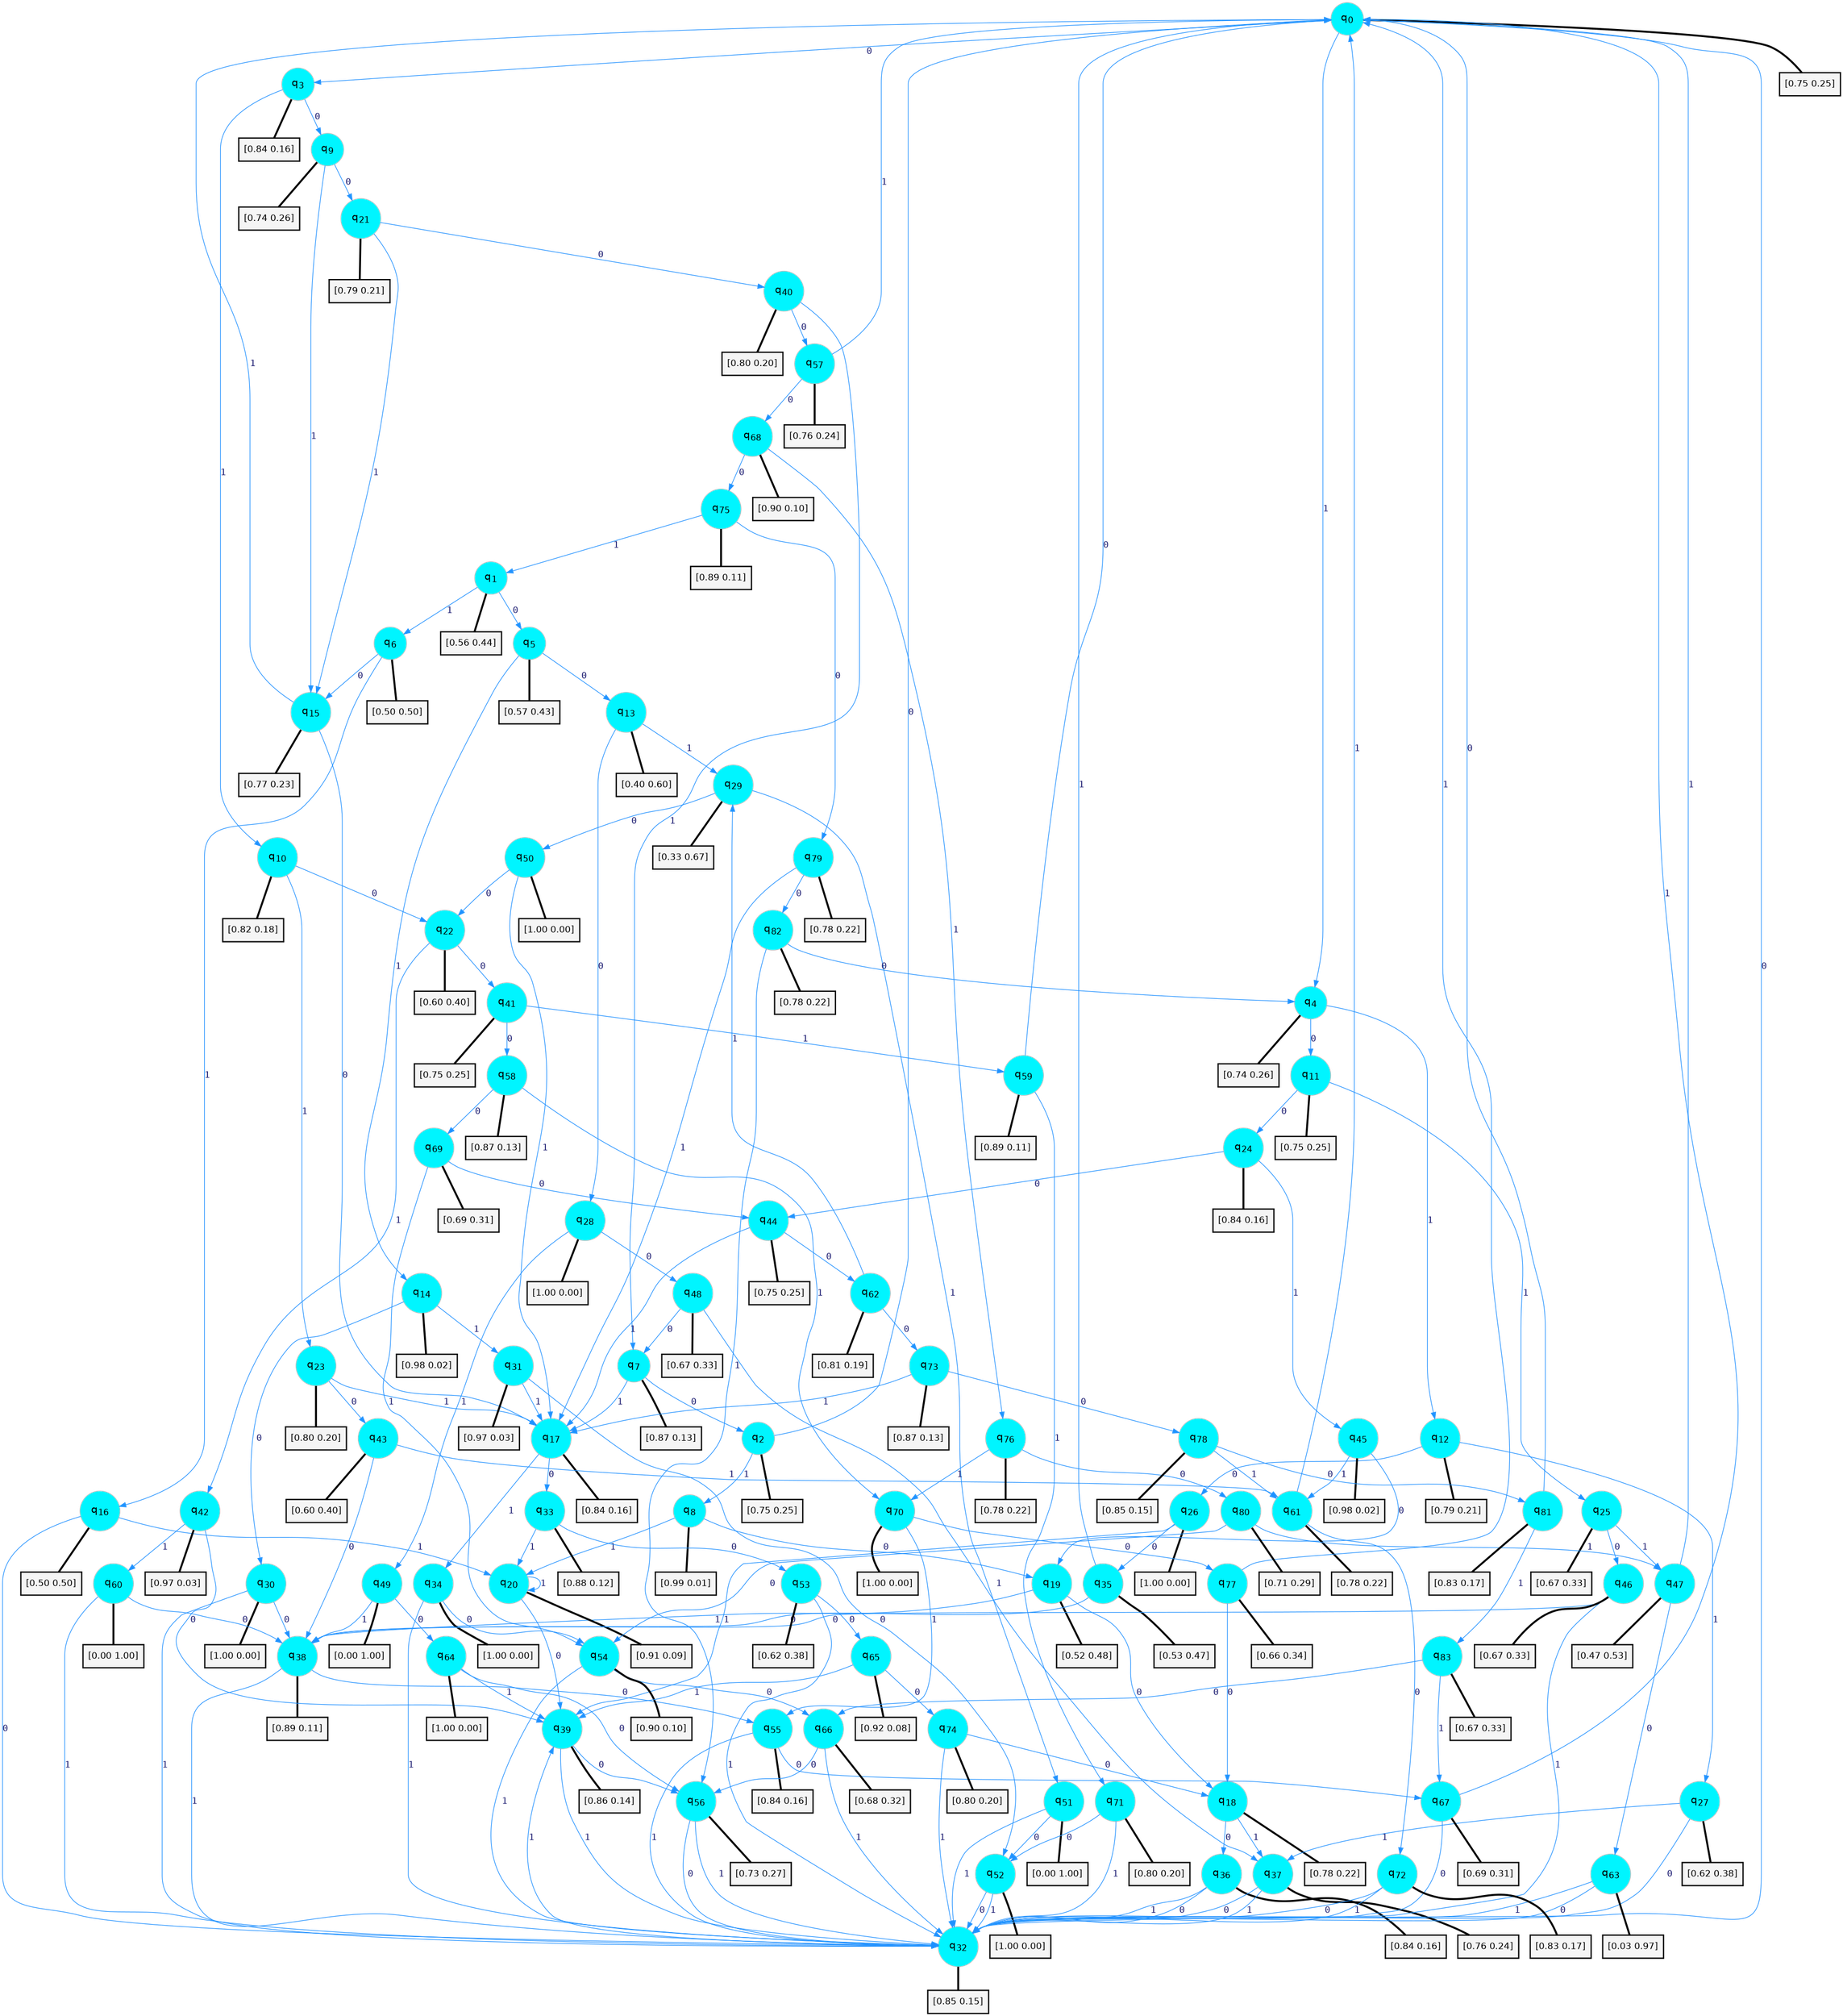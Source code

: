 digraph G {
graph [
bgcolor=transparent, dpi=300, rankdir=TD, size="40,25"];
node [
color=gray, fillcolor=turquoise1, fontcolor=black, fontname=Helvetica, fontsize=16, fontweight=bold, shape=circle, style=filled];
edge [
arrowsize=1, color=dodgerblue1, fontcolor=midnightblue, fontname=courier, fontweight=bold, penwidth=1, style=solid, weight=20];
0[label=<q<SUB>0</SUB>>];
1[label=<q<SUB>1</SUB>>];
2[label=<q<SUB>2</SUB>>];
3[label=<q<SUB>3</SUB>>];
4[label=<q<SUB>4</SUB>>];
5[label=<q<SUB>5</SUB>>];
6[label=<q<SUB>6</SUB>>];
7[label=<q<SUB>7</SUB>>];
8[label=<q<SUB>8</SUB>>];
9[label=<q<SUB>9</SUB>>];
10[label=<q<SUB>10</SUB>>];
11[label=<q<SUB>11</SUB>>];
12[label=<q<SUB>12</SUB>>];
13[label=<q<SUB>13</SUB>>];
14[label=<q<SUB>14</SUB>>];
15[label=<q<SUB>15</SUB>>];
16[label=<q<SUB>16</SUB>>];
17[label=<q<SUB>17</SUB>>];
18[label=<q<SUB>18</SUB>>];
19[label=<q<SUB>19</SUB>>];
20[label=<q<SUB>20</SUB>>];
21[label=<q<SUB>21</SUB>>];
22[label=<q<SUB>22</SUB>>];
23[label=<q<SUB>23</SUB>>];
24[label=<q<SUB>24</SUB>>];
25[label=<q<SUB>25</SUB>>];
26[label=<q<SUB>26</SUB>>];
27[label=<q<SUB>27</SUB>>];
28[label=<q<SUB>28</SUB>>];
29[label=<q<SUB>29</SUB>>];
30[label=<q<SUB>30</SUB>>];
31[label=<q<SUB>31</SUB>>];
32[label=<q<SUB>32</SUB>>];
33[label=<q<SUB>33</SUB>>];
34[label=<q<SUB>34</SUB>>];
35[label=<q<SUB>35</SUB>>];
36[label=<q<SUB>36</SUB>>];
37[label=<q<SUB>37</SUB>>];
38[label=<q<SUB>38</SUB>>];
39[label=<q<SUB>39</SUB>>];
40[label=<q<SUB>40</SUB>>];
41[label=<q<SUB>41</SUB>>];
42[label=<q<SUB>42</SUB>>];
43[label=<q<SUB>43</SUB>>];
44[label=<q<SUB>44</SUB>>];
45[label=<q<SUB>45</SUB>>];
46[label=<q<SUB>46</SUB>>];
47[label=<q<SUB>47</SUB>>];
48[label=<q<SUB>48</SUB>>];
49[label=<q<SUB>49</SUB>>];
50[label=<q<SUB>50</SUB>>];
51[label=<q<SUB>51</SUB>>];
52[label=<q<SUB>52</SUB>>];
53[label=<q<SUB>53</SUB>>];
54[label=<q<SUB>54</SUB>>];
55[label=<q<SUB>55</SUB>>];
56[label=<q<SUB>56</SUB>>];
57[label=<q<SUB>57</SUB>>];
58[label=<q<SUB>58</SUB>>];
59[label=<q<SUB>59</SUB>>];
60[label=<q<SUB>60</SUB>>];
61[label=<q<SUB>61</SUB>>];
62[label=<q<SUB>62</SUB>>];
63[label=<q<SUB>63</SUB>>];
64[label=<q<SUB>64</SUB>>];
65[label=<q<SUB>65</SUB>>];
66[label=<q<SUB>66</SUB>>];
67[label=<q<SUB>67</SUB>>];
68[label=<q<SUB>68</SUB>>];
69[label=<q<SUB>69</SUB>>];
70[label=<q<SUB>70</SUB>>];
71[label=<q<SUB>71</SUB>>];
72[label=<q<SUB>72</SUB>>];
73[label=<q<SUB>73</SUB>>];
74[label=<q<SUB>74</SUB>>];
75[label=<q<SUB>75</SUB>>];
76[label=<q<SUB>76</SUB>>];
77[label=<q<SUB>77</SUB>>];
78[label=<q<SUB>78</SUB>>];
79[label=<q<SUB>79</SUB>>];
80[label=<q<SUB>80</SUB>>];
81[label=<q<SUB>81</SUB>>];
82[label=<q<SUB>82</SUB>>];
83[label=<q<SUB>83</SUB>>];
84[label="[0.75 0.25]", shape=box,fontcolor=black, fontname=Helvetica, fontsize=14, penwidth=2, fillcolor=whitesmoke,color=black];
85[label="[0.56 0.44]", shape=box,fontcolor=black, fontname=Helvetica, fontsize=14, penwidth=2, fillcolor=whitesmoke,color=black];
86[label="[0.75 0.25]", shape=box,fontcolor=black, fontname=Helvetica, fontsize=14, penwidth=2, fillcolor=whitesmoke,color=black];
87[label="[0.84 0.16]", shape=box,fontcolor=black, fontname=Helvetica, fontsize=14, penwidth=2, fillcolor=whitesmoke,color=black];
88[label="[0.74 0.26]", shape=box,fontcolor=black, fontname=Helvetica, fontsize=14, penwidth=2, fillcolor=whitesmoke,color=black];
89[label="[0.57 0.43]", shape=box,fontcolor=black, fontname=Helvetica, fontsize=14, penwidth=2, fillcolor=whitesmoke,color=black];
90[label="[0.50 0.50]", shape=box,fontcolor=black, fontname=Helvetica, fontsize=14, penwidth=2, fillcolor=whitesmoke,color=black];
91[label="[0.87 0.13]", shape=box,fontcolor=black, fontname=Helvetica, fontsize=14, penwidth=2, fillcolor=whitesmoke,color=black];
92[label="[0.99 0.01]", shape=box,fontcolor=black, fontname=Helvetica, fontsize=14, penwidth=2, fillcolor=whitesmoke,color=black];
93[label="[0.74 0.26]", shape=box,fontcolor=black, fontname=Helvetica, fontsize=14, penwidth=2, fillcolor=whitesmoke,color=black];
94[label="[0.82 0.18]", shape=box,fontcolor=black, fontname=Helvetica, fontsize=14, penwidth=2, fillcolor=whitesmoke,color=black];
95[label="[0.75 0.25]", shape=box,fontcolor=black, fontname=Helvetica, fontsize=14, penwidth=2, fillcolor=whitesmoke,color=black];
96[label="[0.79 0.21]", shape=box,fontcolor=black, fontname=Helvetica, fontsize=14, penwidth=2, fillcolor=whitesmoke,color=black];
97[label="[0.40 0.60]", shape=box,fontcolor=black, fontname=Helvetica, fontsize=14, penwidth=2, fillcolor=whitesmoke,color=black];
98[label="[0.98 0.02]", shape=box,fontcolor=black, fontname=Helvetica, fontsize=14, penwidth=2, fillcolor=whitesmoke,color=black];
99[label="[0.77 0.23]", shape=box,fontcolor=black, fontname=Helvetica, fontsize=14, penwidth=2, fillcolor=whitesmoke,color=black];
100[label="[0.50 0.50]", shape=box,fontcolor=black, fontname=Helvetica, fontsize=14, penwidth=2, fillcolor=whitesmoke,color=black];
101[label="[0.84 0.16]", shape=box,fontcolor=black, fontname=Helvetica, fontsize=14, penwidth=2, fillcolor=whitesmoke,color=black];
102[label="[0.78 0.22]", shape=box,fontcolor=black, fontname=Helvetica, fontsize=14, penwidth=2, fillcolor=whitesmoke,color=black];
103[label="[0.52 0.48]", shape=box,fontcolor=black, fontname=Helvetica, fontsize=14, penwidth=2, fillcolor=whitesmoke,color=black];
104[label="[0.91 0.09]", shape=box,fontcolor=black, fontname=Helvetica, fontsize=14, penwidth=2, fillcolor=whitesmoke,color=black];
105[label="[0.79 0.21]", shape=box,fontcolor=black, fontname=Helvetica, fontsize=14, penwidth=2, fillcolor=whitesmoke,color=black];
106[label="[0.60 0.40]", shape=box,fontcolor=black, fontname=Helvetica, fontsize=14, penwidth=2, fillcolor=whitesmoke,color=black];
107[label="[0.80 0.20]", shape=box,fontcolor=black, fontname=Helvetica, fontsize=14, penwidth=2, fillcolor=whitesmoke,color=black];
108[label="[0.84 0.16]", shape=box,fontcolor=black, fontname=Helvetica, fontsize=14, penwidth=2, fillcolor=whitesmoke,color=black];
109[label="[0.67 0.33]", shape=box,fontcolor=black, fontname=Helvetica, fontsize=14, penwidth=2, fillcolor=whitesmoke,color=black];
110[label="[1.00 0.00]", shape=box,fontcolor=black, fontname=Helvetica, fontsize=14, penwidth=2, fillcolor=whitesmoke,color=black];
111[label="[0.62 0.38]", shape=box,fontcolor=black, fontname=Helvetica, fontsize=14, penwidth=2, fillcolor=whitesmoke,color=black];
112[label="[1.00 0.00]", shape=box,fontcolor=black, fontname=Helvetica, fontsize=14, penwidth=2, fillcolor=whitesmoke,color=black];
113[label="[0.33 0.67]", shape=box,fontcolor=black, fontname=Helvetica, fontsize=14, penwidth=2, fillcolor=whitesmoke,color=black];
114[label="[1.00 0.00]", shape=box,fontcolor=black, fontname=Helvetica, fontsize=14, penwidth=2, fillcolor=whitesmoke,color=black];
115[label="[0.97 0.03]", shape=box,fontcolor=black, fontname=Helvetica, fontsize=14, penwidth=2, fillcolor=whitesmoke,color=black];
116[label="[0.85 0.15]", shape=box,fontcolor=black, fontname=Helvetica, fontsize=14, penwidth=2, fillcolor=whitesmoke,color=black];
117[label="[0.88 0.12]", shape=box,fontcolor=black, fontname=Helvetica, fontsize=14, penwidth=2, fillcolor=whitesmoke,color=black];
118[label="[1.00 0.00]", shape=box,fontcolor=black, fontname=Helvetica, fontsize=14, penwidth=2, fillcolor=whitesmoke,color=black];
119[label="[0.53 0.47]", shape=box,fontcolor=black, fontname=Helvetica, fontsize=14, penwidth=2, fillcolor=whitesmoke,color=black];
120[label="[0.84 0.16]", shape=box,fontcolor=black, fontname=Helvetica, fontsize=14, penwidth=2, fillcolor=whitesmoke,color=black];
121[label="[0.76 0.24]", shape=box,fontcolor=black, fontname=Helvetica, fontsize=14, penwidth=2, fillcolor=whitesmoke,color=black];
122[label="[0.89 0.11]", shape=box,fontcolor=black, fontname=Helvetica, fontsize=14, penwidth=2, fillcolor=whitesmoke,color=black];
123[label="[0.86 0.14]", shape=box,fontcolor=black, fontname=Helvetica, fontsize=14, penwidth=2, fillcolor=whitesmoke,color=black];
124[label="[0.80 0.20]", shape=box,fontcolor=black, fontname=Helvetica, fontsize=14, penwidth=2, fillcolor=whitesmoke,color=black];
125[label="[0.75 0.25]", shape=box,fontcolor=black, fontname=Helvetica, fontsize=14, penwidth=2, fillcolor=whitesmoke,color=black];
126[label="[0.97 0.03]", shape=box,fontcolor=black, fontname=Helvetica, fontsize=14, penwidth=2, fillcolor=whitesmoke,color=black];
127[label="[0.60 0.40]", shape=box,fontcolor=black, fontname=Helvetica, fontsize=14, penwidth=2, fillcolor=whitesmoke,color=black];
128[label="[0.75 0.25]", shape=box,fontcolor=black, fontname=Helvetica, fontsize=14, penwidth=2, fillcolor=whitesmoke,color=black];
129[label="[0.98 0.02]", shape=box,fontcolor=black, fontname=Helvetica, fontsize=14, penwidth=2, fillcolor=whitesmoke,color=black];
130[label="[0.67 0.33]", shape=box,fontcolor=black, fontname=Helvetica, fontsize=14, penwidth=2, fillcolor=whitesmoke,color=black];
131[label="[0.47 0.53]", shape=box,fontcolor=black, fontname=Helvetica, fontsize=14, penwidth=2, fillcolor=whitesmoke,color=black];
132[label="[0.67 0.33]", shape=box,fontcolor=black, fontname=Helvetica, fontsize=14, penwidth=2, fillcolor=whitesmoke,color=black];
133[label="[0.00 1.00]", shape=box,fontcolor=black, fontname=Helvetica, fontsize=14, penwidth=2, fillcolor=whitesmoke,color=black];
134[label="[1.00 0.00]", shape=box,fontcolor=black, fontname=Helvetica, fontsize=14, penwidth=2, fillcolor=whitesmoke,color=black];
135[label="[0.00 1.00]", shape=box,fontcolor=black, fontname=Helvetica, fontsize=14, penwidth=2, fillcolor=whitesmoke,color=black];
136[label="[1.00 0.00]", shape=box,fontcolor=black, fontname=Helvetica, fontsize=14, penwidth=2, fillcolor=whitesmoke,color=black];
137[label="[0.62 0.38]", shape=box,fontcolor=black, fontname=Helvetica, fontsize=14, penwidth=2, fillcolor=whitesmoke,color=black];
138[label="[0.90 0.10]", shape=box,fontcolor=black, fontname=Helvetica, fontsize=14, penwidth=2, fillcolor=whitesmoke,color=black];
139[label="[0.84 0.16]", shape=box,fontcolor=black, fontname=Helvetica, fontsize=14, penwidth=2, fillcolor=whitesmoke,color=black];
140[label="[0.73 0.27]", shape=box,fontcolor=black, fontname=Helvetica, fontsize=14, penwidth=2, fillcolor=whitesmoke,color=black];
141[label="[0.76 0.24]", shape=box,fontcolor=black, fontname=Helvetica, fontsize=14, penwidth=2, fillcolor=whitesmoke,color=black];
142[label="[0.87 0.13]", shape=box,fontcolor=black, fontname=Helvetica, fontsize=14, penwidth=2, fillcolor=whitesmoke,color=black];
143[label="[0.89 0.11]", shape=box,fontcolor=black, fontname=Helvetica, fontsize=14, penwidth=2, fillcolor=whitesmoke,color=black];
144[label="[0.00 1.00]", shape=box,fontcolor=black, fontname=Helvetica, fontsize=14, penwidth=2, fillcolor=whitesmoke,color=black];
145[label="[0.78 0.22]", shape=box,fontcolor=black, fontname=Helvetica, fontsize=14, penwidth=2, fillcolor=whitesmoke,color=black];
146[label="[0.81 0.19]", shape=box,fontcolor=black, fontname=Helvetica, fontsize=14, penwidth=2, fillcolor=whitesmoke,color=black];
147[label="[0.03 0.97]", shape=box,fontcolor=black, fontname=Helvetica, fontsize=14, penwidth=2, fillcolor=whitesmoke,color=black];
148[label="[1.00 0.00]", shape=box,fontcolor=black, fontname=Helvetica, fontsize=14, penwidth=2, fillcolor=whitesmoke,color=black];
149[label="[0.92 0.08]", shape=box,fontcolor=black, fontname=Helvetica, fontsize=14, penwidth=2, fillcolor=whitesmoke,color=black];
150[label="[0.68 0.32]", shape=box,fontcolor=black, fontname=Helvetica, fontsize=14, penwidth=2, fillcolor=whitesmoke,color=black];
151[label="[0.69 0.31]", shape=box,fontcolor=black, fontname=Helvetica, fontsize=14, penwidth=2, fillcolor=whitesmoke,color=black];
152[label="[0.90 0.10]", shape=box,fontcolor=black, fontname=Helvetica, fontsize=14, penwidth=2, fillcolor=whitesmoke,color=black];
153[label="[0.69 0.31]", shape=box,fontcolor=black, fontname=Helvetica, fontsize=14, penwidth=2, fillcolor=whitesmoke,color=black];
154[label="[1.00 0.00]", shape=box,fontcolor=black, fontname=Helvetica, fontsize=14, penwidth=2, fillcolor=whitesmoke,color=black];
155[label="[0.80 0.20]", shape=box,fontcolor=black, fontname=Helvetica, fontsize=14, penwidth=2, fillcolor=whitesmoke,color=black];
156[label="[0.83 0.17]", shape=box,fontcolor=black, fontname=Helvetica, fontsize=14, penwidth=2, fillcolor=whitesmoke,color=black];
157[label="[0.87 0.13]", shape=box,fontcolor=black, fontname=Helvetica, fontsize=14, penwidth=2, fillcolor=whitesmoke,color=black];
158[label="[0.80 0.20]", shape=box,fontcolor=black, fontname=Helvetica, fontsize=14, penwidth=2, fillcolor=whitesmoke,color=black];
159[label="[0.89 0.11]", shape=box,fontcolor=black, fontname=Helvetica, fontsize=14, penwidth=2, fillcolor=whitesmoke,color=black];
160[label="[0.78 0.22]", shape=box,fontcolor=black, fontname=Helvetica, fontsize=14, penwidth=2, fillcolor=whitesmoke,color=black];
161[label="[0.66 0.34]", shape=box,fontcolor=black, fontname=Helvetica, fontsize=14, penwidth=2, fillcolor=whitesmoke,color=black];
162[label="[0.85 0.15]", shape=box,fontcolor=black, fontname=Helvetica, fontsize=14, penwidth=2, fillcolor=whitesmoke,color=black];
163[label="[0.78 0.22]", shape=box,fontcolor=black, fontname=Helvetica, fontsize=14, penwidth=2, fillcolor=whitesmoke,color=black];
164[label="[0.71 0.29]", shape=box,fontcolor=black, fontname=Helvetica, fontsize=14, penwidth=2, fillcolor=whitesmoke,color=black];
165[label="[0.83 0.17]", shape=box,fontcolor=black, fontname=Helvetica, fontsize=14, penwidth=2, fillcolor=whitesmoke,color=black];
166[label="[0.78 0.22]", shape=box,fontcolor=black, fontname=Helvetica, fontsize=14, penwidth=2, fillcolor=whitesmoke,color=black];
167[label="[0.67 0.33]", shape=box,fontcolor=black, fontname=Helvetica, fontsize=14, penwidth=2, fillcolor=whitesmoke,color=black];
0->3 [label=0];
0->4 [label=1];
0->84 [arrowhead=none, penwidth=3,color=black];
1->5 [label=0];
1->6 [label=1];
1->85 [arrowhead=none, penwidth=3,color=black];
2->0 [label=0];
2->8 [label=1];
2->86 [arrowhead=none, penwidth=3,color=black];
3->9 [label=0];
3->10 [label=1];
3->87 [arrowhead=none, penwidth=3,color=black];
4->11 [label=0];
4->12 [label=1];
4->88 [arrowhead=none, penwidth=3,color=black];
5->13 [label=0];
5->14 [label=1];
5->89 [arrowhead=none, penwidth=3,color=black];
6->15 [label=0];
6->16 [label=1];
6->90 [arrowhead=none, penwidth=3,color=black];
7->2 [label=0];
7->17 [label=1];
7->91 [arrowhead=none, penwidth=3,color=black];
8->19 [label=0];
8->20 [label=1];
8->92 [arrowhead=none, penwidth=3,color=black];
9->21 [label=0];
9->15 [label=1];
9->93 [arrowhead=none, penwidth=3,color=black];
10->22 [label=0];
10->23 [label=1];
10->94 [arrowhead=none, penwidth=3,color=black];
11->24 [label=0];
11->25 [label=1];
11->95 [arrowhead=none, penwidth=3,color=black];
12->26 [label=0];
12->27 [label=1];
12->96 [arrowhead=none, penwidth=3,color=black];
13->28 [label=0];
13->29 [label=1];
13->97 [arrowhead=none, penwidth=3,color=black];
14->30 [label=0];
14->31 [label=1];
14->98 [arrowhead=none, penwidth=3,color=black];
15->17 [label=0];
15->0 [label=1];
15->99 [arrowhead=none, penwidth=3,color=black];
16->32 [label=0];
16->20 [label=1];
16->100 [arrowhead=none, penwidth=3,color=black];
17->33 [label=0];
17->34 [label=1];
17->101 [arrowhead=none, penwidth=3,color=black];
18->36 [label=0];
18->37 [label=1];
18->102 [arrowhead=none, penwidth=3,color=black];
19->18 [label=0];
19->38 [label=1];
19->103 [arrowhead=none, penwidth=3,color=black];
20->39 [label=0];
20->20 [label=1];
20->104 [arrowhead=none, penwidth=3,color=black];
21->40 [label=0];
21->15 [label=1];
21->105 [arrowhead=none, penwidth=3,color=black];
22->41 [label=0];
22->42 [label=1];
22->106 [arrowhead=none, penwidth=3,color=black];
23->43 [label=0];
23->17 [label=1];
23->107 [arrowhead=none, penwidth=3,color=black];
24->44 [label=0];
24->45 [label=1];
24->108 [arrowhead=none, penwidth=3,color=black];
25->46 [label=0];
25->47 [label=1];
25->109 [arrowhead=none, penwidth=3,color=black];
26->35 [label=0];
26->39 [label=1];
26->110 [arrowhead=none, penwidth=3,color=black];
27->32 [label=0];
27->37 [label=1];
27->111 [arrowhead=none, penwidth=3,color=black];
28->48 [label=0];
28->49 [label=1];
28->112 [arrowhead=none, penwidth=3,color=black];
29->50 [label=0];
29->51 [label=1];
29->113 [arrowhead=none, penwidth=3,color=black];
30->38 [label=0];
30->32 [label=1];
30->114 [arrowhead=none, penwidth=3,color=black];
31->52 [label=0];
31->17 [label=1];
31->115 [arrowhead=none, penwidth=3,color=black];
32->0 [label=0];
32->39 [label=1];
32->116 [arrowhead=none, penwidth=3,color=black];
33->53 [label=0];
33->20 [label=1];
33->117 [arrowhead=none, penwidth=3,color=black];
34->54 [label=0];
34->32 [label=1];
34->118 [arrowhead=none, penwidth=3,color=black];
35->38 [label=0];
35->0 [label=1];
35->119 [arrowhead=none, penwidth=3,color=black];
36->32 [label=0];
36->32 [label=1];
36->120 [arrowhead=none, penwidth=3,color=black];
37->32 [label=0];
37->32 [label=1];
37->121 [arrowhead=none, penwidth=3,color=black];
38->55 [label=0];
38->32 [label=1];
38->122 [arrowhead=none, penwidth=3,color=black];
39->56 [label=0];
39->32 [label=1];
39->123 [arrowhead=none, penwidth=3,color=black];
40->57 [label=0];
40->7 [label=1];
40->124 [arrowhead=none, penwidth=3,color=black];
41->58 [label=0];
41->59 [label=1];
41->125 [arrowhead=none, penwidth=3,color=black];
42->39 [label=0];
42->60 [label=1];
42->126 [arrowhead=none, penwidth=3,color=black];
43->38 [label=0];
43->61 [label=1];
43->127 [arrowhead=none, penwidth=3,color=black];
44->62 [label=0];
44->17 [label=1];
44->128 [arrowhead=none, penwidth=3,color=black];
45->19 [label=0];
45->61 [label=1];
45->129 [arrowhead=none, penwidth=3,color=black];
46->38 [label=0];
46->32 [label=1];
46->130 [arrowhead=none, penwidth=3,color=black];
47->63 [label=0];
47->0 [label=1];
47->131 [arrowhead=none, penwidth=3,color=black];
48->7 [label=0];
48->37 [label=1];
48->132 [arrowhead=none, penwidth=3,color=black];
49->64 [label=0];
49->38 [label=1];
49->133 [arrowhead=none, penwidth=3,color=black];
50->22 [label=0];
50->17 [label=1];
50->134 [arrowhead=none, penwidth=3,color=black];
51->52 [label=0];
51->32 [label=1];
51->135 [arrowhead=none, penwidth=3,color=black];
52->32 [label=0];
52->32 [label=1];
52->136 [arrowhead=none, penwidth=3,color=black];
53->65 [label=0];
53->32 [label=1];
53->137 [arrowhead=none, penwidth=3,color=black];
54->66 [label=0];
54->32 [label=1];
54->138 [arrowhead=none, penwidth=3,color=black];
55->67 [label=0];
55->32 [label=1];
55->139 [arrowhead=none, penwidth=3,color=black];
56->32 [label=0];
56->32 [label=1];
56->140 [arrowhead=none, penwidth=3,color=black];
57->68 [label=0];
57->0 [label=1];
57->141 [arrowhead=none, penwidth=3,color=black];
58->69 [label=0];
58->70 [label=1];
58->142 [arrowhead=none, penwidth=3,color=black];
59->0 [label=0];
59->71 [label=1];
59->143 [arrowhead=none, penwidth=3,color=black];
60->38 [label=0];
60->32 [label=1];
60->144 [arrowhead=none, penwidth=3,color=black];
61->72 [label=0];
61->0 [label=1];
61->145 [arrowhead=none, penwidth=3,color=black];
62->73 [label=0];
62->29 [label=1];
62->146 [arrowhead=none, penwidth=3,color=black];
63->32 [label=0];
63->32 [label=1];
63->147 [arrowhead=none, penwidth=3,color=black];
64->56 [label=0];
64->39 [label=1];
64->148 [arrowhead=none, penwidth=3,color=black];
65->74 [label=0];
65->39 [label=1];
65->149 [arrowhead=none, penwidth=3,color=black];
66->56 [label=0];
66->32 [label=1];
66->150 [arrowhead=none, penwidth=3,color=black];
67->32 [label=0];
67->0 [label=1];
67->151 [arrowhead=none, penwidth=3,color=black];
68->75 [label=0];
68->76 [label=1];
68->152 [arrowhead=none, penwidth=3,color=black];
69->44 [label=0];
69->54 [label=1];
69->153 [arrowhead=none, penwidth=3,color=black];
70->77 [label=0];
70->55 [label=1];
70->154 [arrowhead=none, penwidth=3,color=black];
71->52 [label=0];
71->32 [label=1];
71->155 [arrowhead=none, penwidth=3,color=black];
72->32 [label=0];
72->32 [label=1];
72->156 [arrowhead=none, penwidth=3,color=black];
73->78 [label=0];
73->17 [label=1];
73->157 [arrowhead=none, penwidth=3,color=black];
74->18 [label=0];
74->32 [label=1];
74->158 [arrowhead=none, penwidth=3,color=black];
75->79 [label=0];
75->1 [label=1];
75->159 [arrowhead=none, penwidth=3,color=black];
76->80 [label=0];
76->70 [label=1];
76->160 [arrowhead=none, penwidth=3,color=black];
77->18 [label=0];
77->0 [label=1];
77->161 [arrowhead=none, penwidth=3,color=black];
78->81 [label=0];
78->61 [label=1];
78->162 [arrowhead=none, penwidth=3,color=black];
79->82 [label=0];
79->17 [label=1];
79->163 [arrowhead=none, penwidth=3,color=black];
80->54 [label=0];
80->47 [label=1];
80->164 [arrowhead=none, penwidth=3,color=black];
81->0 [label=0];
81->83 [label=1];
81->165 [arrowhead=none, penwidth=3,color=black];
82->4 [label=0];
82->56 [label=1];
82->166 [arrowhead=none, penwidth=3,color=black];
83->66 [label=0];
83->67 [label=1];
83->167 [arrowhead=none, penwidth=3,color=black];
}
